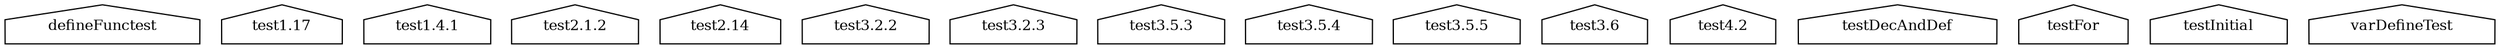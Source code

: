 digraph GG {
node [
  fontsize = "12"
];
    "node0" [ label="defineFunctest" shape="house"];
    "node1" [ label="test1.17" shape="house"];
    "node2" [ label="test1.4.1" shape="house"];
    "node3" [ label="test2.1.2" shape="house"];
    "node4" [ label="test2.14" shape="house"];
    "node9" [ label="test3.2.2" shape="house"];
    "node10" [ label="test3.2.3" shape="house"];
    "node11" [ label="test3.5.3" shape="house"];
    "node12" [ label="test3.5.4" shape="house"];
    "node13" [ label="test3.5.5" shape="house"];
    "node14" [ label="test3.6" shape="house"];
    "node5" [ label="test4.2" shape="house"];
    "node6" [ label="testDecAndDef" shape="house"];
    "node15" [ label="testFor" shape="house"];
    "node7" [ label="testInitial" shape="house"];
    "node8" [ label="varDefineTest" shape="house"];
}
